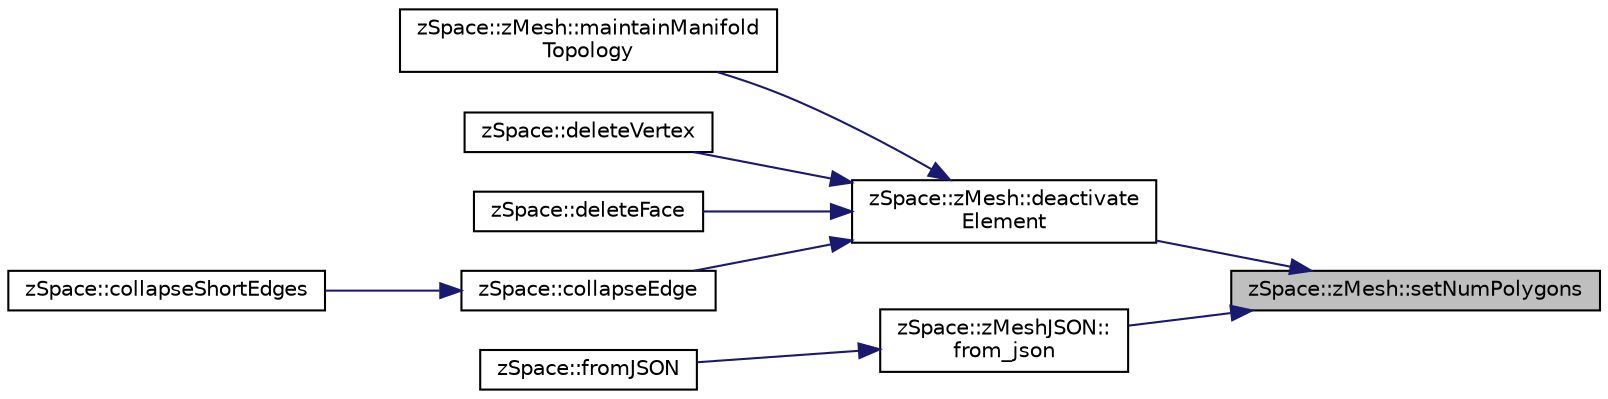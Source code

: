 digraph "zSpace::zMesh::setNumPolygons"
{
 // LATEX_PDF_SIZE
  edge [fontname="Helvetica",fontsize="10",labelfontname="Helvetica",labelfontsize="10"];
  node [fontname="Helvetica",fontsize="10",shape=record];
  rankdir="RL";
  Node522 [label="zSpace::zMesh::setNumPolygons",height=0.2,width=0.4,color="black", fillcolor="grey75", style="filled", fontcolor="black",tooltip="This method sets the number of faces in zMesh the input value."];
  Node522 -> Node523 [dir="back",color="midnightblue",fontsize="10",style="solid",fontname="Helvetica"];
  Node523 [label="zSpace::zMesh::deactivate\lElement",height=0.2,width=0.4,color="black", fillcolor="white", style="filled",URL="$classz_space_1_1z_mesh.html#aea35829fdb54f511f93cef10c85da66c",tooltip="This method deactivates the input elements from the array connected with the input type."];
  Node523 -> Node524 [dir="back",color="midnightblue",fontsize="10",style="solid",fontname="Helvetica"];
  Node524 [label="zSpace::zMesh::maintainManifold\lTopology",height=0.2,width=0.4,color="black", fillcolor="white", style="filled",URL="$classz_space_1_1z_mesh.html#ae66609043bee62d706443ac5dc47304f",tooltip="This method cleans up the mesh to maintain manifolod topology."];
  Node523 -> Node525 [dir="back",color="midnightblue",fontsize="10",style="solid",fontname="Helvetica"];
  Node525 [label="zSpace::deleteVertex",height=0.2,width=0.4,color="black", fillcolor="white", style="filled",URL="$group__z_mesh_modifiers.html#ga20644ac4933b8ae055b0eb47a9df8420",tooltip="This method deletes the mesh vertex given by the input vertex index."];
  Node523 -> Node526 [dir="back",color="midnightblue",fontsize="10",style="solid",fontname="Helvetica"];
  Node526 [label="zSpace::deleteFace",height=0.2,width=0.4,color="black", fillcolor="white", style="filled",URL="$group__z_mesh_modifiers.html#ga24ab0fcd418ba91e387838fdc4711787",tooltip="This method deletes the mesh face given by the input face index."];
  Node523 -> Node527 [dir="back",color="midnightblue",fontsize="10",style="solid",fontname="Helvetica"];
  Node527 [label="zSpace::collapseEdge",height=0.2,width=0.4,color="black", fillcolor="white", style="filled",URL="$group__z_mesh_modifiers.html#ga77533a4e95924fa8c030ba013eef1ec6",tooltip="This method collapses an edge into a vertex."];
  Node527 -> Node528 [dir="back",color="midnightblue",fontsize="10",style="solid",fontname="Helvetica"];
  Node528 [label="zSpace::collapseShortEdges",height=0.2,width=0.4,color="black", fillcolor="white", style="filled",URL="$group__z_mesh_modifiers.html#ga14350e97740cec4f835125fb286fc071",tooltip="This method collapses an edge shorter than the given minimum edge length value if the collapsing does..."];
  Node522 -> Node529 [dir="back",color="midnightblue",fontsize="10",style="solid",fontname="Helvetica"];
  Node529 [label="zSpace::zMeshJSON::\lfrom_json",height=0.2,width=0.4,color="black", fillcolor="white", style="filled",URL="$classz_space_1_1z_mesh_j_s_o_n.html#a50e0cbaadd094cf4f26179cdf23b9464",tooltip="This method creates the HE data structure from JSON file using JSON Modern Library."];
  Node529 -> Node530 [dir="back",color="midnightblue",fontsize="10",style="solid",fontname="Helvetica"];
  Node530 [label="zSpace::fromJSON",height=0.2,width=0.4,color="black", fillcolor="white", style="filled",URL="$group__z_i_o___mesh.html#gad2f07c6da97272b61502c6fab57d83b0",tooltip="This method imports zMesh from a JSON file format using JSON Modern Library."];
}
